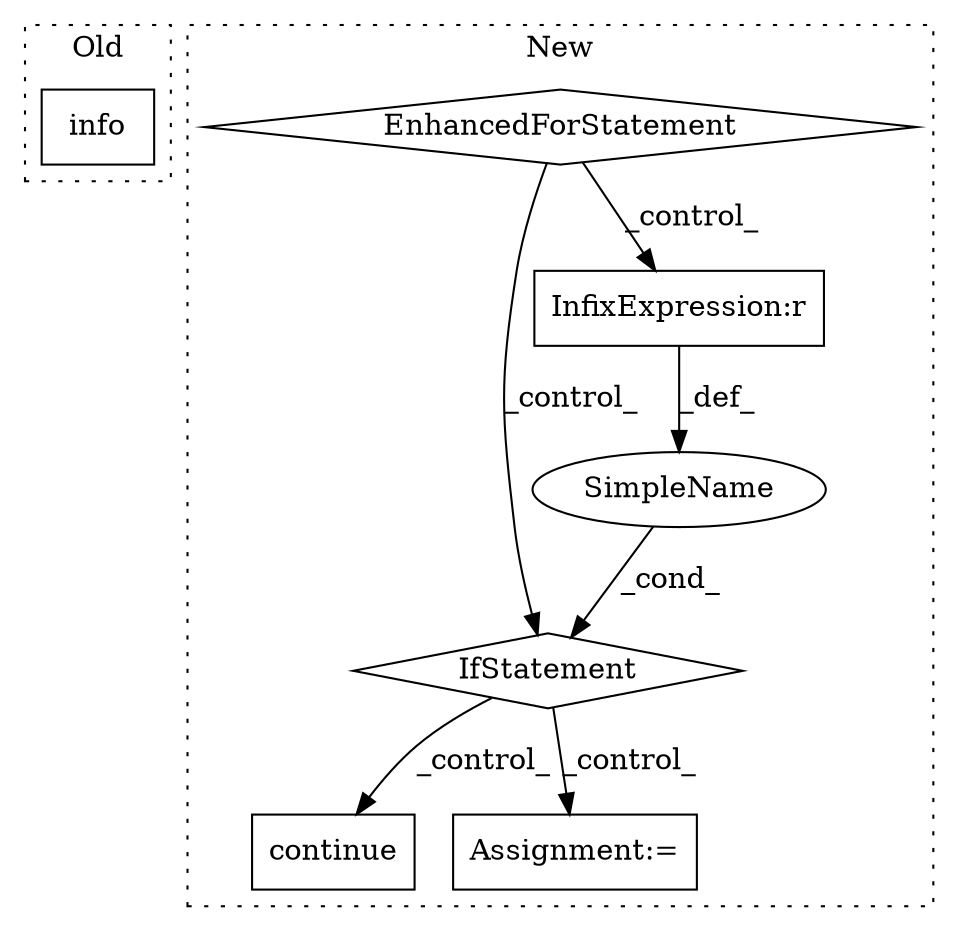 digraph G {
subgraph cluster0 {
1 [label="info" a="32" s="2991,3086" l="5,2" shape="box"];
label = "Old";
style="dotted";
}
subgraph cluster1 {
2 [label="continue" a="18" s="2589" l="9" shape="box"];
3 [label="IfStatement" a="25" s="2543,2575" l="4,2" shape="diamond"];
4 [label="SimpleName" a="42" s="" l="" shape="ellipse"];
5 [label="Assignment:=" a="7" s="3410" l="1" shape="box"];
6 [label="EnhancedForStatement" a="70" s="2445,2531" l="57,2" shape="diamond"];
7 [label="InfixExpression:r" a="27" s="2553" l="4" shape="box"];
label = "New";
style="dotted";
}
3 -> 2 [label="_control_"];
3 -> 5 [label="_control_"];
4 -> 3 [label="_cond_"];
6 -> 3 [label="_control_"];
6 -> 7 [label="_control_"];
7 -> 4 [label="_def_"];
}